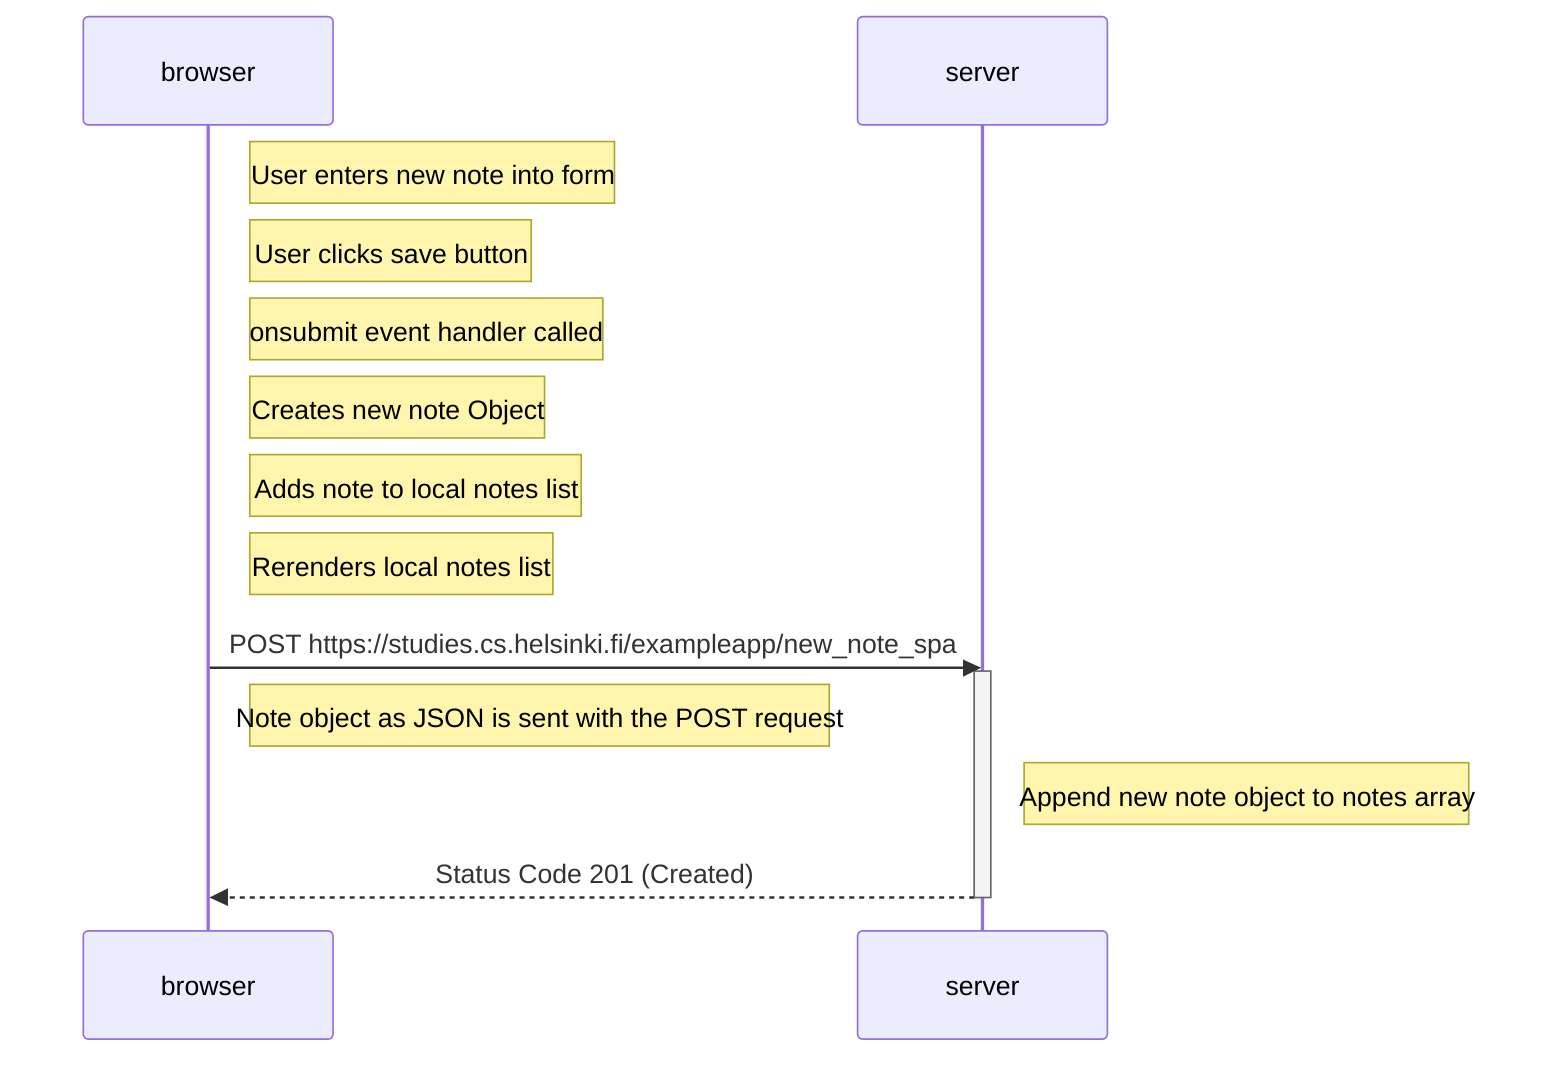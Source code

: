 sequenceDiagram
    participant browser
    participant server

    participant browser
    participant server

    Note right of browser: User enters new note into form
    Note right of browser: User clicks save button

    Note right of browser: onsubmit event handler called
    Note right of browser: Creates new note Object
    Note right of browser: Adds note to local notes list
    Note right of browser: Rerenders local notes list


    browser->>server: POST https://studies.cs.helsinki.fi/exampleapp/new_note_spa
    activate server
    Note right of browser: Note object as JSON is sent with the POST request
    Note right of server: Append new note object to notes array
    server-->>browser: Status Code 201 (Created)
    deactivate server